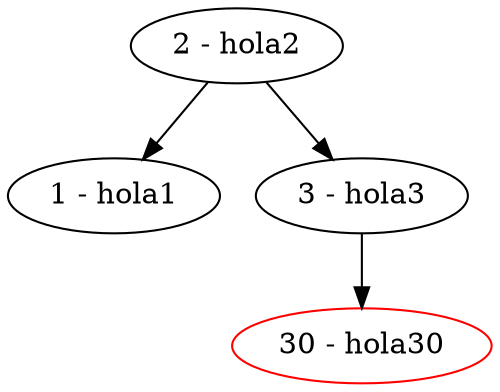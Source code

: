 digraph{
2 [label = "2 - hola2" color=black]
2->1
2->3
1 [label = "1 - hola1" color=black]
3 [label = "3 - hola3" color=black]
3->30
30 [label = "30 - hola30" color=red]
}
